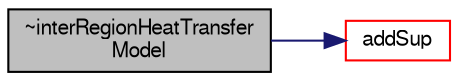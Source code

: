 digraph "~interRegionHeatTransferModel"
{
  bgcolor="transparent";
  edge [fontname="FreeSans",fontsize="10",labelfontname="FreeSans",labelfontsize="10"];
  node [fontname="FreeSans",fontsize="10",shape=record];
  rankdir="LR";
  Node3 [label="~interRegionHeatTransfer\lModel",height=0.2,width=0.4,color="black", fillcolor="grey75", style="filled", fontcolor="black"];
  Node3 -> Node4 [color="midnightblue",fontsize="10",style="solid",fontname="FreeSans"];
  Node4 [label="addSup",height=0.2,width=0.4,color="red",URL="$a23542.html#a9c3a3fc9e70c143a42b667f4c9485ec3",tooltip="Source term to energy equation. "];
}
